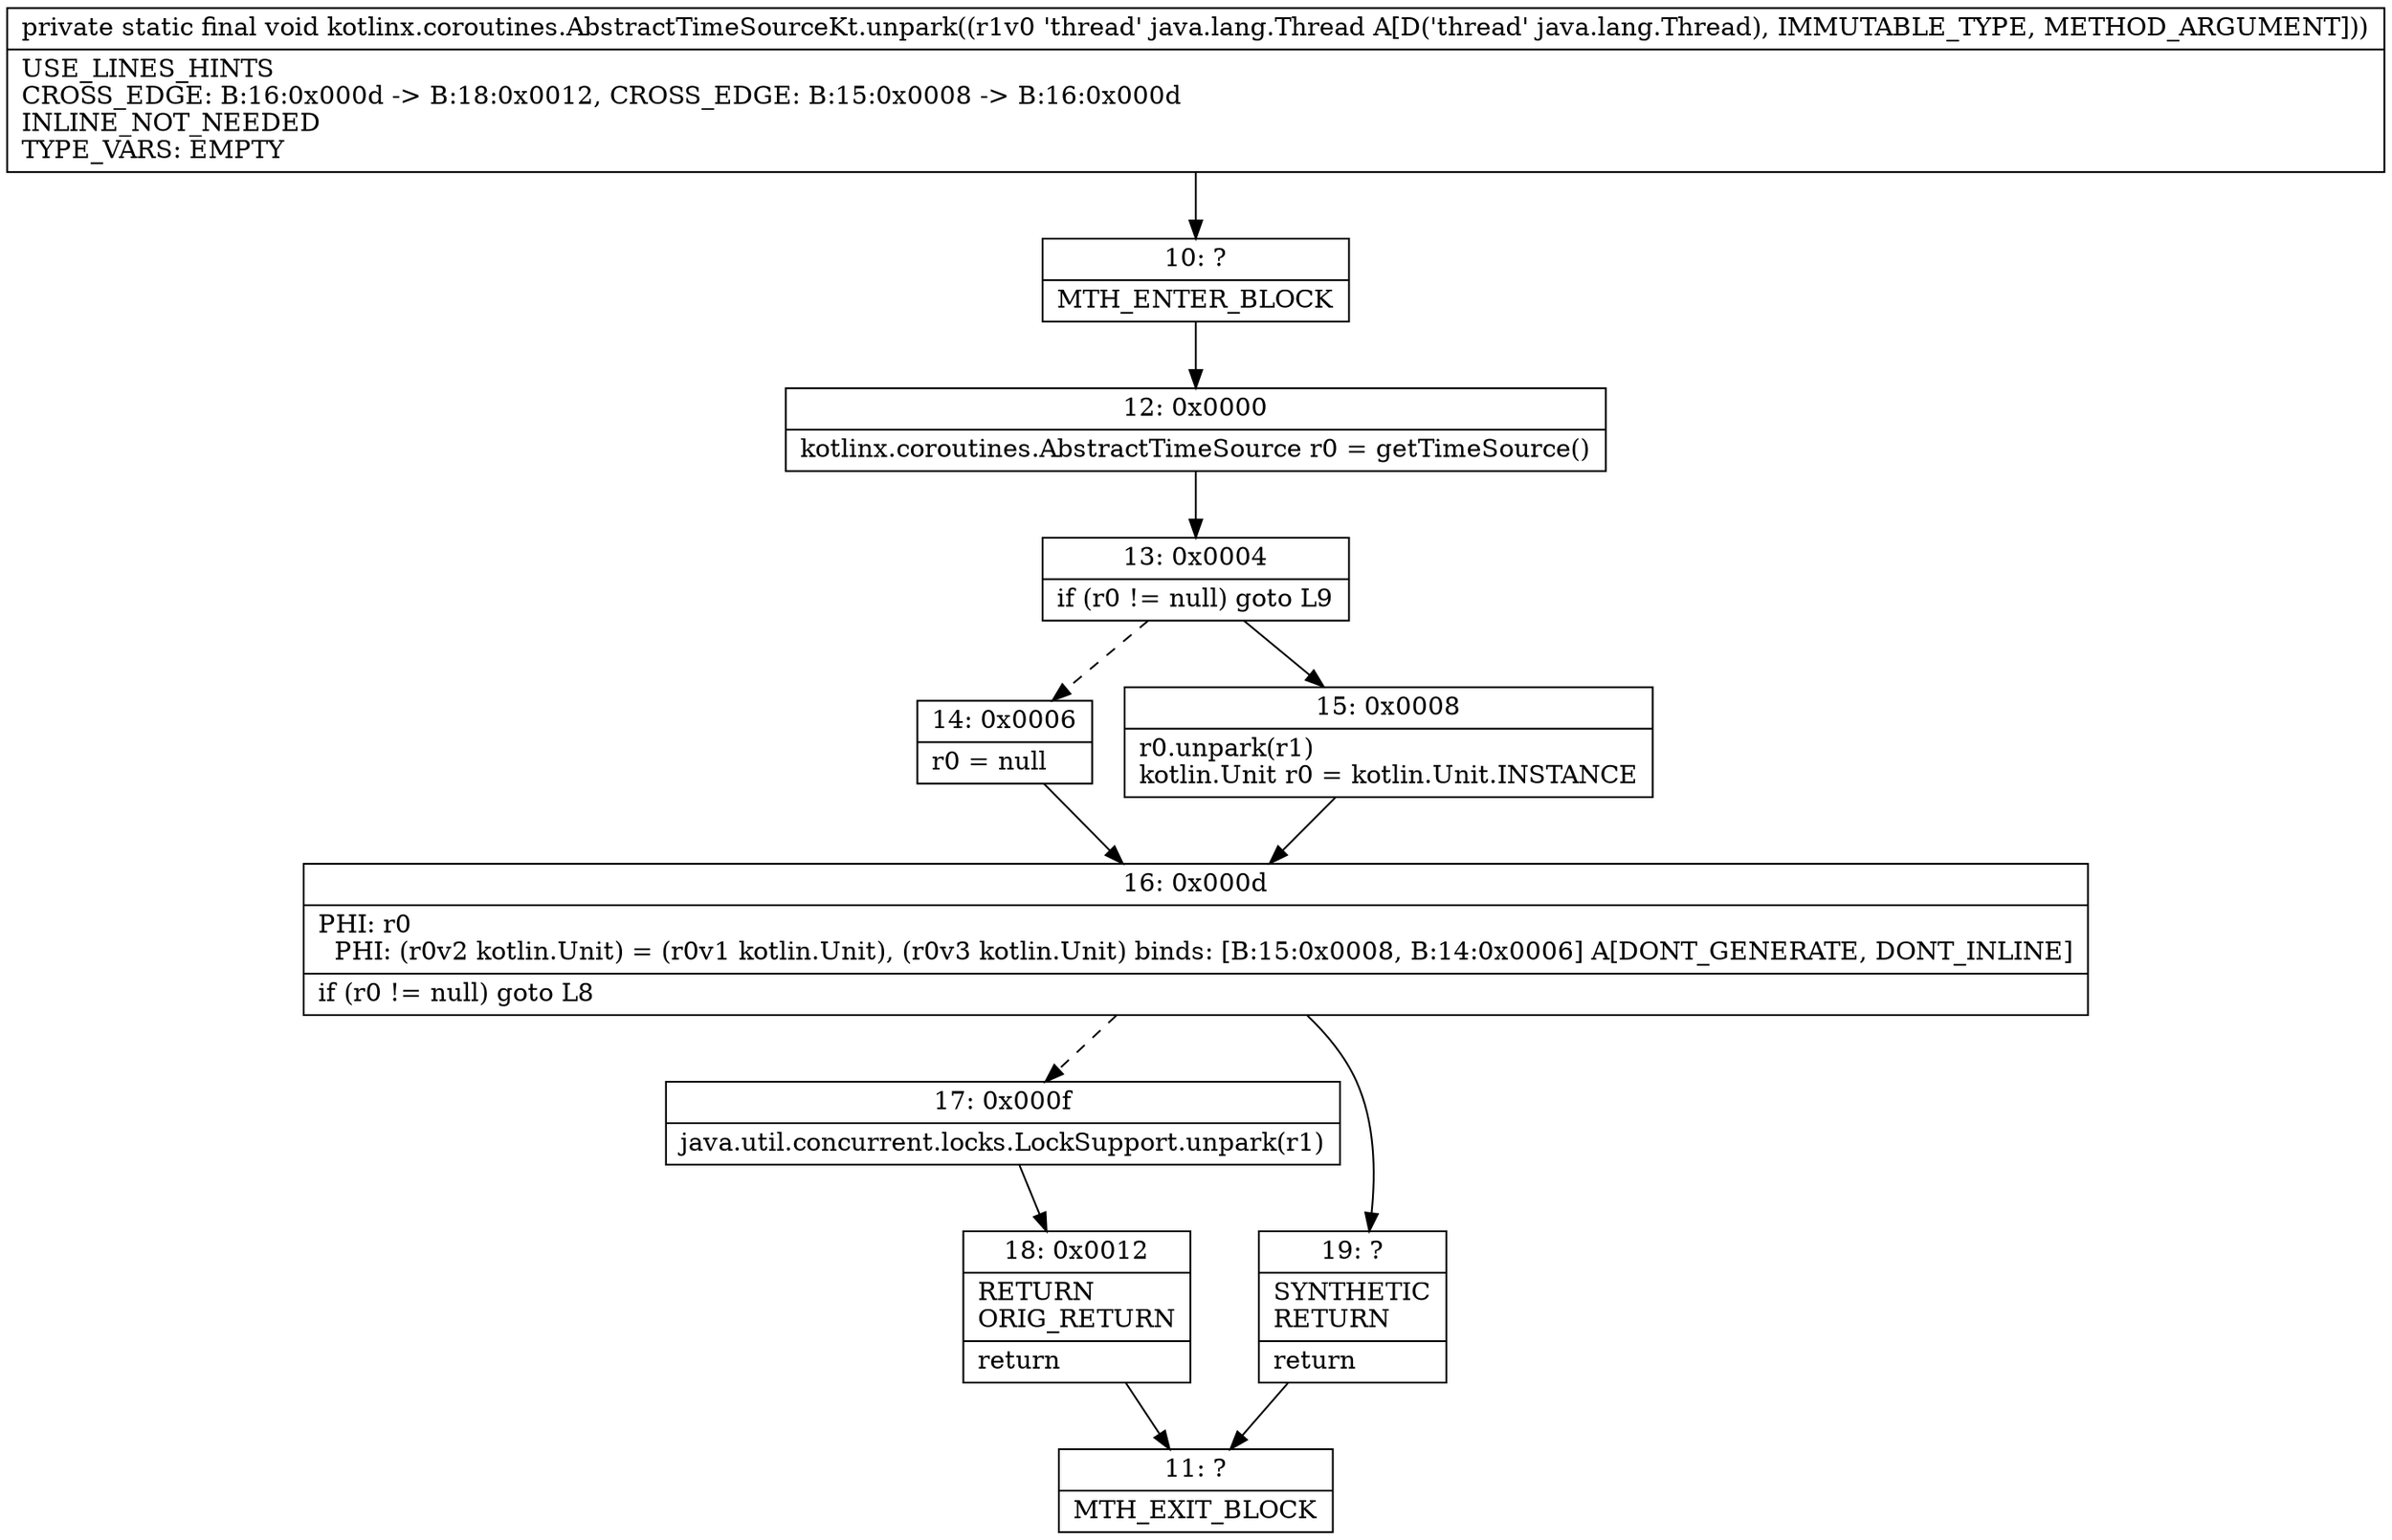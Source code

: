 digraph "CFG forkotlinx.coroutines.AbstractTimeSourceKt.unpark(Ljava\/lang\/Thread;)V" {
Node_10 [shape=record,label="{10\:\ ?|MTH_ENTER_BLOCK\l}"];
Node_12 [shape=record,label="{12\:\ 0x0000|kotlinx.coroutines.AbstractTimeSource r0 = getTimeSource()\l}"];
Node_13 [shape=record,label="{13\:\ 0x0004|if (r0 != null) goto L9\l}"];
Node_14 [shape=record,label="{14\:\ 0x0006|r0 = null\l}"];
Node_16 [shape=record,label="{16\:\ 0x000d|PHI: r0 \l  PHI: (r0v2 kotlin.Unit) = (r0v1 kotlin.Unit), (r0v3 kotlin.Unit) binds: [B:15:0x0008, B:14:0x0006] A[DONT_GENERATE, DONT_INLINE]\l|if (r0 != null) goto L8\l}"];
Node_17 [shape=record,label="{17\:\ 0x000f|java.util.concurrent.locks.LockSupport.unpark(r1)\l}"];
Node_18 [shape=record,label="{18\:\ 0x0012|RETURN\lORIG_RETURN\l|return\l}"];
Node_11 [shape=record,label="{11\:\ ?|MTH_EXIT_BLOCK\l}"];
Node_19 [shape=record,label="{19\:\ ?|SYNTHETIC\lRETURN\l|return\l}"];
Node_15 [shape=record,label="{15\:\ 0x0008|r0.unpark(r1)\lkotlin.Unit r0 = kotlin.Unit.INSTANCE\l}"];
MethodNode[shape=record,label="{private static final void kotlinx.coroutines.AbstractTimeSourceKt.unpark((r1v0 'thread' java.lang.Thread A[D('thread' java.lang.Thread), IMMUTABLE_TYPE, METHOD_ARGUMENT]))  | USE_LINES_HINTS\lCROSS_EDGE: B:16:0x000d \-\> B:18:0x0012, CROSS_EDGE: B:15:0x0008 \-\> B:16:0x000d\lINLINE_NOT_NEEDED\lTYPE_VARS: EMPTY\l}"];
MethodNode -> Node_10;Node_10 -> Node_12;
Node_12 -> Node_13;
Node_13 -> Node_14[style=dashed];
Node_13 -> Node_15;
Node_14 -> Node_16;
Node_16 -> Node_17[style=dashed];
Node_16 -> Node_19;
Node_17 -> Node_18;
Node_18 -> Node_11;
Node_19 -> Node_11;
Node_15 -> Node_16;
}

